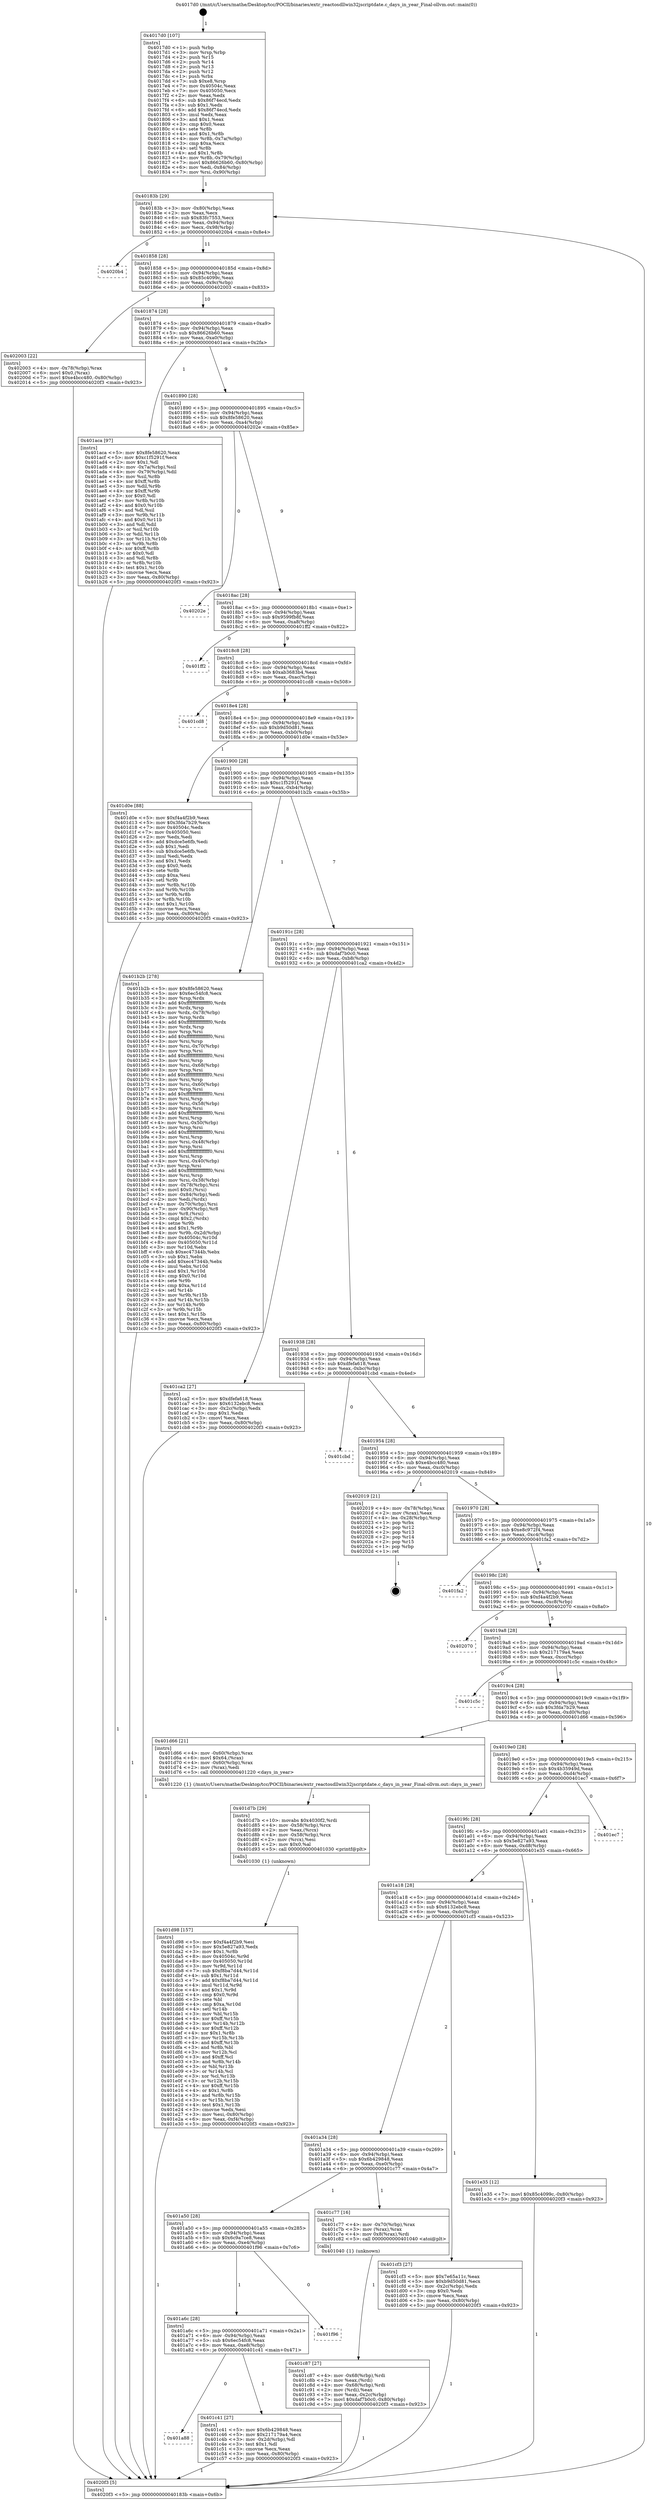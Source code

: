 digraph "0x4017d0" {
  label = "0x4017d0 (/mnt/c/Users/mathe/Desktop/tcc/POCII/binaries/extr_reactosdllwin32jscriptdate.c_days_in_year_Final-ollvm.out::main(0))"
  labelloc = "t"
  node[shape=record]

  Entry [label="",width=0.3,height=0.3,shape=circle,fillcolor=black,style=filled]
  "0x40183b" [label="{
     0x40183b [29]\l
     | [instrs]\l
     &nbsp;&nbsp;0x40183b \<+3\>: mov -0x80(%rbp),%eax\l
     &nbsp;&nbsp;0x40183e \<+2\>: mov %eax,%ecx\l
     &nbsp;&nbsp;0x401840 \<+6\>: sub $0x83fc7553,%ecx\l
     &nbsp;&nbsp;0x401846 \<+6\>: mov %eax,-0x94(%rbp)\l
     &nbsp;&nbsp;0x40184c \<+6\>: mov %ecx,-0x98(%rbp)\l
     &nbsp;&nbsp;0x401852 \<+6\>: je 00000000004020b4 \<main+0x8e4\>\l
  }"]
  "0x4020b4" [label="{
     0x4020b4\l
  }", style=dashed]
  "0x401858" [label="{
     0x401858 [28]\l
     | [instrs]\l
     &nbsp;&nbsp;0x401858 \<+5\>: jmp 000000000040185d \<main+0x8d\>\l
     &nbsp;&nbsp;0x40185d \<+6\>: mov -0x94(%rbp),%eax\l
     &nbsp;&nbsp;0x401863 \<+5\>: sub $0x85c4099c,%eax\l
     &nbsp;&nbsp;0x401868 \<+6\>: mov %eax,-0x9c(%rbp)\l
     &nbsp;&nbsp;0x40186e \<+6\>: je 0000000000402003 \<main+0x833\>\l
  }"]
  Exit [label="",width=0.3,height=0.3,shape=circle,fillcolor=black,style=filled,peripheries=2]
  "0x402003" [label="{
     0x402003 [22]\l
     | [instrs]\l
     &nbsp;&nbsp;0x402003 \<+4\>: mov -0x78(%rbp),%rax\l
     &nbsp;&nbsp;0x402007 \<+6\>: movl $0x0,(%rax)\l
     &nbsp;&nbsp;0x40200d \<+7\>: movl $0xe4bcc480,-0x80(%rbp)\l
     &nbsp;&nbsp;0x402014 \<+5\>: jmp 00000000004020f3 \<main+0x923\>\l
  }"]
  "0x401874" [label="{
     0x401874 [28]\l
     | [instrs]\l
     &nbsp;&nbsp;0x401874 \<+5\>: jmp 0000000000401879 \<main+0xa9\>\l
     &nbsp;&nbsp;0x401879 \<+6\>: mov -0x94(%rbp),%eax\l
     &nbsp;&nbsp;0x40187f \<+5\>: sub $0x86626b60,%eax\l
     &nbsp;&nbsp;0x401884 \<+6\>: mov %eax,-0xa0(%rbp)\l
     &nbsp;&nbsp;0x40188a \<+6\>: je 0000000000401aca \<main+0x2fa\>\l
  }"]
  "0x401d98" [label="{
     0x401d98 [157]\l
     | [instrs]\l
     &nbsp;&nbsp;0x401d98 \<+5\>: mov $0xf4a4f2b9,%esi\l
     &nbsp;&nbsp;0x401d9d \<+5\>: mov $0x5e827a93,%edx\l
     &nbsp;&nbsp;0x401da2 \<+3\>: mov $0x1,%r8b\l
     &nbsp;&nbsp;0x401da5 \<+8\>: mov 0x40504c,%r9d\l
     &nbsp;&nbsp;0x401dad \<+8\>: mov 0x405050,%r10d\l
     &nbsp;&nbsp;0x401db5 \<+3\>: mov %r9d,%r11d\l
     &nbsp;&nbsp;0x401db8 \<+7\>: sub $0xf8ba7d44,%r11d\l
     &nbsp;&nbsp;0x401dbf \<+4\>: sub $0x1,%r11d\l
     &nbsp;&nbsp;0x401dc3 \<+7\>: add $0xf8ba7d44,%r11d\l
     &nbsp;&nbsp;0x401dca \<+4\>: imul %r11d,%r9d\l
     &nbsp;&nbsp;0x401dce \<+4\>: and $0x1,%r9d\l
     &nbsp;&nbsp;0x401dd2 \<+4\>: cmp $0x0,%r9d\l
     &nbsp;&nbsp;0x401dd6 \<+3\>: sete %bl\l
     &nbsp;&nbsp;0x401dd9 \<+4\>: cmp $0xa,%r10d\l
     &nbsp;&nbsp;0x401ddd \<+4\>: setl %r14b\l
     &nbsp;&nbsp;0x401de1 \<+3\>: mov %bl,%r15b\l
     &nbsp;&nbsp;0x401de4 \<+4\>: xor $0xff,%r15b\l
     &nbsp;&nbsp;0x401de8 \<+3\>: mov %r14b,%r12b\l
     &nbsp;&nbsp;0x401deb \<+4\>: xor $0xff,%r12b\l
     &nbsp;&nbsp;0x401def \<+4\>: xor $0x1,%r8b\l
     &nbsp;&nbsp;0x401df3 \<+3\>: mov %r15b,%r13b\l
     &nbsp;&nbsp;0x401df6 \<+4\>: and $0xff,%r13b\l
     &nbsp;&nbsp;0x401dfa \<+3\>: and %r8b,%bl\l
     &nbsp;&nbsp;0x401dfd \<+3\>: mov %r12b,%cl\l
     &nbsp;&nbsp;0x401e00 \<+3\>: and $0xff,%cl\l
     &nbsp;&nbsp;0x401e03 \<+3\>: and %r8b,%r14b\l
     &nbsp;&nbsp;0x401e06 \<+3\>: or %bl,%r13b\l
     &nbsp;&nbsp;0x401e09 \<+3\>: or %r14b,%cl\l
     &nbsp;&nbsp;0x401e0c \<+3\>: xor %cl,%r13b\l
     &nbsp;&nbsp;0x401e0f \<+3\>: or %r12b,%r15b\l
     &nbsp;&nbsp;0x401e12 \<+4\>: xor $0xff,%r15b\l
     &nbsp;&nbsp;0x401e16 \<+4\>: or $0x1,%r8b\l
     &nbsp;&nbsp;0x401e1a \<+3\>: and %r8b,%r15b\l
     &nbsp;&nbsp;0x401e1d \<+3\>: or %r15b,%r13b\l
     &nbsp;&nbsp;0x401e20 \<+4\>: test $0x1,%r13b\l
     &nbsp;&nbsp;0x401e24 \<+3\>: cmovne %edx,%esi\l
     &nbsp;&nbsp;0x401e27 \<+3\>: mov %esi,-0x80(%rbp)\l
     &nbsp;&nbsp;0x401e2a \<+6\>: mov %eax,-0xf4(%rbp)\l
     &nbsp;&nbsp;0x401e30 \<+5\>: jmp 00000000004020f3 \<main+0x923\>\l
  }"]
  "0x401aca" [label="{
     0x401aca [97]\l
     | [instrs]\l
     &nbsp;&nbsp;0x401aca \<+5\>: mov $0x8fe58620,%eax\l
     &nbsp;&nbsp;0x401acf \<+5\>: mov $0xc1f5291f,%ecx\l
     &nbsp;&nbsp;0x401ad4 \<+2\>: mov $0x1,%dl\l
     &nbsp;&nbsp;0x401ad6 \<+4\>: mov -0x7a(%rbp),%sil\l
     &nbsp;&nbsp;0x401ada \<+4\>: mov -0x79(%rbp),%dil\l
     &nbsp;&nbsp;0x401ade \<+3\>: mov %sil,%r8b\l
     &nbsp;&nbsp;0x401ae1 \<+4\>: xor $0xff,%r8b\l
     &nbsp;&nbsp;0x401ae5 \<+3\>: mov %dil,%r9b\l
     &nbsp;&nbsp;0x401ae8 \<+4\>: xor $0xff,%r9b\l
     &nbsp;&nbsp;0x401aec \<+3\>: xor $0x0,%dl\l
     &nbsp;&nbsp;0x401aef \<+3\>: mov %r8b,%r10b\l
     &nbsp;&nbsp;0x401af2 \<+4\>: and $0x0,%r10b\l
     &nbsp;&nbsp;0x401af6 \<+3\>: and %dl,%sil\l
     &nbsp;&nbsp;0x401af9 \<+3\>: mov %r9b,%r11b\l
     &nbsp;&nbsp;0x401afc \<+4\>: and $0x0,%r11b\l
     &nbsp;&nbsp;0x401b00 \<+3\>: and %dl,%dil\l
     &nbsp;&nbsp;0x401b03 \<+3\>: or %sil,%r10b\l
     &nbsp;&nbsp;0x401b06 \<+3\>: or %dil,%r11b\l
     &nbsp;&nbsp;0x401b09 \<+3\>: xor %r11b,%r10b\l
     &nbsp;&nbsp;0x401b0c \<+3\>: or %r9b,%r8b\l
     &nbsp;&nbsp;0x401b0f \<+4\>: xor $0xff,%r8b\l
     &nbsp;&nbsp;0x401b13 \<+3\>: or $0x0,%dl\l
     &nbsp;&nbsp;0x401b16 \<+3\>: and %dl,%r8b\l
     &nbsp;&nbsp;0x401b19 \<+3\>: or %r8b,%r10b\l
     &nbsp;&nbsp;0x401b1c \<+4\>: test $0x1,%r10b\l
     &nbsp;&nbsp;0x401b20 \<+3\>: cmovne %ecx,%eax\l
     &nbsp;&nbsp;0x401b23 \<+3\>: mov %eax,-0x80(%rbp)\l
     &nbsp;&nbsp;0x401b26 \<+5\>: jmp 00000000004020f3 \<main+0x923\>\l
  }"]
  "0x401890" [label="{
     0x401890 [28]\l
     | [instrs]\l
     &nbsp;&nbsp;0x401890 \<+5\>: jmp 0000000000401895 \<main+0xc5\>\l
     &nbsp;&nbsp;0x401895 \<+6\>: mov -0x94(%rbp),%eax\l
     &nbsp;&nbsp;0x40189b \<+5\>: sub $0x8fe58620,%eax\l
     &nbsp;&nbsp;0x4018a0 \<+6\>: mov %eax,-0xa4(%rbp)\l
     &nbsp;&nbsp;0x4018a6 \<+6\>: je 000000000040202e \<main+0x85e\>\l
  }"]
  "0x4020f3" [label="{
     0x4020f3 [5]\l
     | [instrs]\l
     &nbsp;&nbsp;0x4020f3 \<+5\>: jmp 000000000040183b \<main+0x6b\>\l
  }"]
  "0x4017d0" [label="{
     0x4017d0 [107]\l
     | [instrs]\l
     &nbsp;&nbsp;0x4017d0 \<+1\>: push %rbp\l
     &nbsp;&nbsp;0x4017d1 \<+3\>: mov %rsp,%rbp\l
     &nbsp;&nbsp;0x4017d4 \<+2\>: push %r15\l
     &nbsp;&nbsp;0x4017d6 \<+2\>: push %r14\l
     &nbsp;&nbsp;0x4017d8 \<+2\>: push %r13\l
     &nbsp;&nbsp;0x4017da \<+2\>: push %r12\l
     &nbsp;&nbsp;0x4017dc \<+1\>: push %rbx\l
     &nbsp;&nbsp;0x4017dd \<+7\>: sub $0xe8,%rsp\l
     &nbsp;&nbsp;0x4017e4 \<+7\>: mov 0x40504c,%eax\l
     &nbsp;&nbsp;0x4017eb \<+7\>: mov 0x405050,%ecx\l
     &nbsp;&nbsp;0x4017f2 \<+2\>: mov %eax,%edx\l
     &nbsp;&nbsp;0x4017f4 \<+6\>: sub $0x86f74ecd,%edx\l
     &nbsp;&nbsp;0x4017fa \<+3\>: sub $0x1,%edx\l
     &nbsp;&nbsp;0x4017fd \<+6\>: add $0x86f74ecd,%edx\l
     &nbsp;&nbsp;0x401803 \<+3\>: imul %edx,%eax\l
     &nbsp;&nbsp;0x401806 \<+3\>: and $0x1,%eax\l
     &nbsp;&nbsp;0x401809 \<+3\>: cmp $0x0,%eax\l
     &nbsp;&nbsp;0x40180c \<+4\>: sete %r8b\l
     &nbsp;&nbsp;0x401810 \<+4\>: and $0x1,%r8b\l
     &nbsp;&nbsp;0x401814 \<+4\>: mov %r8b,-0x7a(%rbp)\l
     &nbsp;&nbsp;0x401818 \<+3\>: cmp $0xa,%ecx\l
     &nbsp;&nbsp;0x40181b \<+4\>: setl %r8b\l
     &nbsp;&nbsp;0x40181f \<+4\>: and $0x1,%r8b\l
     &nbsp;&nbsp;0x401823 \<+4\>: mov %r8b,-0x79(%rbp)\l
     &nbsp;&nbsp;0x401827 \<+7\>: movl $0x86626b60,-0x80(%rbp)\l
     &nbsp;&nbsp;0x40182e \<+6\>: mov %edi,-0x84(%rbp)\l
     &nbsp;&nbsp;0x401834 \<+7\>: mov %rsi,-0x90(%rbp)\l
  }"]
  "0x401d7b" [label="{
     0x401d7b [29]\l
     | [instrs]\l
     &nbsp;&nbsp;0x401d7b \<+10\>: movabs $0x4030f2,%rdi\l
     &nbsp;&nbsp;0x401d85 \<+4\>: mov -0x58(%rbp),%rcx\l
     &nbsp;&nbsp;0x401d89 \<+2\>: mov %eax,(%rcx)\l
     &nbsp;&nbsp;0x401d8b \<+4\>: mov -0x58(%rbp),%rcx\l
     &nbsp;&nbsp;0x401d8f \<+2\>: mov (%rcx),%esi\l
     &nbsp;&nbsp;0x401d91 \<+2\>: mov $0x0,%al\l
     &nbsp;&nbsp;0x401d93 \<+5\>: call 0000000000401030 \<printf@plt\>\l
     | [calls]\l
     &nbsp;&nbsp;0x401030 \{1\} (unknown)\l
  }"]
  "0x40202e" [label="{
     0x40202e\l
  }", style=dashed]
  "0x4018ac" [label="{
     0x4018ac [28]\l
     | [instrs]\l
     &nbsp;&nbsp;0x4018ac \<+5\>: jmp 00000000004018b1 \<main+0xe1\>\l
     &nbsp;&nbsp;0x4018b1 \<+6\>: mov -0x94(%rbp),%eax\l
     &nbsp;&nbsp;0x4018b7 \<+5\>: sub $0x9599fb8f,%eax\l
     &nbsp;&nbsp;0x4018bc \<+6\>: mov %eax,-0xa8(%rbp)\l
     &nbsp;&nbsp;0x4018c2 \<+6\>: je 0000000000401ff2 \<main+0x822\>\l
  }"]
  "0x401c87" [label="{
     0x401c87 [27]\l
     | [instrs]\l
     &nbsp;&nbsp;0x401c87 \<+4\>: mov -0x68(%rbp),%rdi\l
     &nbsp;&nbsp;0x401c8b \<+2\>: mov %eax,(%rdi)\l
     &nbsp;&nbsp;0x401c8d \<+4\>: mov -0x68(%rbp),%rdi\l
     &nbsp;&nbsp;0x401c91 \<+2\>: mov (%rdi),%eax\l
     &nbsp;&nbsp;0x401c93 \<+3\>: mov %eax,-0x2c(%rbp)\l
     &nbsp;&nbsp;0x401c96 \<+7\>: movl $0xdaf7b0c0,-0x80(%rbp)\l
     &nbsp;&nbsp;0x401c9d \<+5\>: jmp 00000000004020f3 \<main+0x923\>\l
  }"]
  "0x401ff2" [label="{
     0x401ff2\l
  }", style=dashed]
  "0x4018c8" [label="{
     0x4018c8 [28]\l
     | [instrs]\l
     &nbsp;&nbsp;0x4018c8 \<+5\>: jmp 00000000004018cd \<main+0xfd\>\l
     &nbsp;&nbsp;0x4018cd \<+6\>: mov -0x94(%rbp),%eax\l
     &nbsp;&nbsp;0x4018d3 \<+5\>: sub $0xab3683b4,%eax\l
     &nbsp;&nbsp;0x4018d8 \<+6\>: mov %eax,-0xac(%rbp)\l
     &nbsp;&nbsp;0x4018de \<+6\>: je 0000000000401cd8 \<main+0x508\>\l
  }"]
  "0x401a88" [label="{
     0x401a88\l
  }", style=dashed]
  "0x401cd8" [label="{
     0x401cd8\l
  }", style=dashed]
  "0x4018e4" [label="{
     0x4018e4 [28]\l
     | [instrs]\l
     &nbsp;&nbsp;0x4018e4 \<+5\>: jmp 00000000004018e9 \<main+0x119\>\l
     &nbsp;&nbsp;0x4018e9 \<+6\>: mov -0x94(%rbp),%eax\l
     &nbsp;&nbsp;0x4018ef \<+5\>: sub $0xb9d50d81,%eax\l
     &nbsp;&nbsp;0x4018f4 \<+6\>: mov %eax,-0xb0(%rbp)\l
     &nbsp;&nbsp;0x4018fa \<+6\>: je 0000000000401d0e \<main+0x53e\>\l
  }"]
  "0x401c41" [label="{
     0x401c41 [27]\l
     | [instrs]\l
     &nbsp;&nbsp;0x401c41 \<+5\>: mov $0x6b429848,%eax\l
     &nbsp;&nbsp;0x401c46 \<+5\>: mov $0x217179a4,%ecx\l
     &nbsp;&nbsp;0x401c4b \<+3\>: mov -0x2d(%rbp),%dl\l
     &nbsp;&nbsp;0x401c4e \<+3\>: test $0x1,%dl\l
     &nbsp;&nbsp;0x401c51 \<+3\>: cmovne %ecx,%eax\l
     &nbsp;&nbsp;0x401c54 \<+3\>: mov %eax,-0x80(%rbp)\l
     &nbsp;&nbsp;0x401c57 \<+5\>: jmp 00000000004020f3 \<main+0x923\>\l
  }"]
  "0x401d0e" [label="{
     0x401d0e [88]\l
     | [instrs]\l
     &nbsp;&nbsp;0x401d0e \<+5\>: mov $0xf4a4f2b9,%eax\l
     &nbsp;&nbsp;0x401d13 \<+5\>: mov $0x3fda7b29,%ecx\l
     &nbsp;&nbsp;0x401d18 \<+7\>: mov 0x40504c,%edx\l
     &nbsp;&nbsp;0x401d1f \<+7\>: mov 0x405050,%esi\l
     &nbsp;&nbsp;0x401d26 \<+2\>: mov %edx,%edi\l
     &nbsp;&nbsp;0x401d28 \<+6\>: add $0xdce5e6fb,%edi\l
     &nbsp;&nbsp;0x401d2e \<+3\>: sub $0x1,%edi\l
     &nbsp;&nbsp;0x401d31 \<+6\>: sub $0xdce5e6fb,%edi\l
     &nbsp;&nbsp;0x401d37 \<+3\>: imul %edi,%edx\l
     &nbsp;&nbsp;0x401d3a \<+3\>: and $0x1,%edx\l
     &nbsp;&nbsp;0x401d3d \<+3\>: cmp $0x0,%edx\l
     &nbsp;&nbsp;0x401d40 \<+4\>: sete %r8b\l
     &nbsp;&nbsp;0x401d44 \<+3\>: cmp $0xa,%esi\l
     &nbsp;&nbsp;0x401d47 \<+4\>: setl %r9b\l
     &nbsp;&nbsp;0x401d4b \<+3\>: mov %r8b,%r10b\l
     &nbsp;&nbsp;0x401d4e \<+3\>: and %r9b,%r10b\l
     &nbsp;&nbsp;0x401d51 \<+3\>: xor %r9b,%r8b\l
     &nbsp;&nbsp;0x401d54 \<+3\>: or %r8b,%r10b\l
     &nbsp;&nbsp;0x401d57 \<+4\>: test $0x1,%r10b\l
     &nbsp;&nbsp;0x401d5b \<+3\>: cmovne %ecx,%eax\l
     &nbsp;&nbsp;0x401d5e \<+3\>: mov %eax,-0x80(%rbp)\l
     &nbsp;&nbsp;0x401d61 \<+5\>: jmp 00000000004020f3 \<main+0x923\>\l
  }"]
  "0x401900" [label="{
     0x401900 [28]\l
     | [instrs]\l
     &nbsp;&nbsp;0x401900 \<+5\>: jmp 0000000000401905 \<main+0x135\>\l
     &nbsp;&nbsp;0x401905 \<+6\>: mov -0x94(%rbp),%eax\l
     &nbsp;&nbsp;0x40190b \<+5\>: sub $0xc1f5291f,%eax\l
     &nbsp;&nbsp;0x401910 \<+6\>: mov %eax,-0xb4(%rbp)\l
     &nbsp;&nbsp;0x401916 \<+6\>: je 0000000000401b2b \<main+0x35b\>\l
  }"]
  "0x401a6c" [label="{
     0x401a6c [28]\l
     | [instrs]\l
     &nbsp;&nbsp;0x401a6c \<+5\>: jmp 0000000000401a71 \<main+0x2a1\>\l
     &nbsp;&nbsp;0x401a71 \<+6\>: mov -0x94(%rbp),%eax\l
     &nbsp;&nbsp;0x401a77 \<+5\>: sub $0x6ec54fc8,%eax\l
     &nbsp;&nbsp;0x401a7c \<+6\>: mov %eax,-0xe8(%rbp)\l
     &nbsp;&nbsp;0x401a82 \<+6\>: je 0000000000401c41 \<main+0x471\>\l
  }"]
  "0x401b2b" [label="{
     0x401b2b [278]\l
     | [instrs]\l
     &nbsp;&nbsp;0x401b2b \<+5\>: mov $0x8fe58620,%eax\l
     &nbsp;&nbsp;0x401b30 \<+5\>: mov $0x6ec54fc8,%ecx\l
     &nbsp;&nbsp;0x401b35 \<+3\>: mov %rsp,%rdx\l
     &nbsp;&nbsp;0x401b38 \<+4\>: add $0xfffffffffffffff0,%rdx\l
     &nbsp;&nbsp;0x401b3c \<+3\>: mov %rdx,%rsp\l
     &nbsp;&nbsp;0x401b3f \<+4\>: mov %rdx,-0x78(%rbp)\l
     &nbsp;&nbsp;0x401b43 \<+3\>: mov %rsp,%rdx\l
     &nbsp;&nbsp;0x401b46 \<+4\>: add $0xfffffffffffffff0,%rdx\l
     &nbsp;&nbsp;0x401b4a \<+3\>: mov %rdx,%rsp\l
     &nbsp;&nbsp;0x401b4d \<+3\>: mov %rsp,%rsi\l
     &nbsp;&nbsp;0x401b50 \<+4\>: add $0xfffffffffffffff0,%rsi\l
     &nbsp;&nbsp;0x401b54 \<+3\>: mov %rsi,%rsp\l
     &nbsp;&nbsp;0x401b57 \<+4\>: mov %rsi,-0x70(%rbp)\l
     &nbsp;&nbsp;0x401b5b \<+3\>: mov %rsp,%rsi\l
     &nbsp;&nbsp;0x401b5e \<+4\>: add $0xfffffffffffffff0,%rsi\l
     &nbsp;&nbsp;0x401b62 \<+3\>: mov %rsi,%rsp\l
     &nbsp;&nbsp;0x401b65 \<+4\>: mov %rsi,-0x68(%rbp)\l
     &nbsp;&nbsp;0x401b69 \<+3\>: mov %rsp,%rsi\l
     &nbsp;&nbsp;0x401b6c \<+4\>: add $0xfffffffffffffff0,%rsi\l
     &nbsp;&nbsp;0x401b70 \<+3\>: mov %rsi,%rsp\l
     &nbsp;&nbsp;0x401b73 \<+4\>: mov %rsi,-0x60(%rbp)\l
     &nbsp;&nbsp;0x401b77 \<+3\>: mov %rsp,%rsi\l
     &nbsp;&nbsp;0x401b7a \<+4\>: add $0xfffffffffffffff0,%rsi\l
     &nbsp;&nbsp;0x401b7e \<+3\>: mov %rsi,%rsp\l
     &nbsp;&nbsp;0x401b81 \<+4\>: mov %rsi,-0x58(%rbp)\l
     &nbsp;&nbsp;0x401b85 \<+3\>: mov %rsp,%rsi\l
     &nbsp;&nbsp;0x401b88 \<+4\>: add $0xfffffffffffffff0,%rsi\l
     &nbsp;&nbsp;0x401b8c \<+3\>: mov %rsi,%rsp\l
     &nbsp;&nbsp;0x401b8f \<+4\>: mov %rsi,-0x50(%rbp)\l
     &nbsp;&nbsp;0x401b93 \<+3\>: mov %rsp,%rsi\l
     &nbsp;&nbsp;0x401b96 \<+4\>: add $0xfffffffffffffff0,%rsi\l
     &nbsp;&nbsp;0x401b9a \<+3\>: mov %rsi,%rsp\l
     &nbsp;&nbsp;0x401b9d \<+4\>: mov %rsi,-0x48(%rbp)\l
     &nbsp;&nbsp;0x401ba1 \<+3\>: mov %rsp,%rsi\l
     &nbsp;&nbsp;0x401ba4 \<+4\>: add $0xfffffffffffffff0,%rsi\l
     &nbsp;&nbsp;0x401ba8 \<+3\>: mov %rsi,%rsp\l
     &nbsp;&nbsp;0x401bab \<+4\>: mov %rsi,-0x40(%rbp)\l
     &nbsp;&nbsp;0x401baf \<+3\>: mov %rsp,%rsi\l
     &nbsp;&nbsp;0x401bb2 \<+4\>: add $0xfffffffffffffff0,%rsi\l
     &nbsp;&nbsp;0x401bb6 \<+3\>: mov %rsi,%rsp\l
     &nbsp;&nbsp;0x401bb9 \<+4\>: mov %rsi,-0x38(%rbp)\l
     &nbsp;&nbsp;0x401bbd \<+4\>: mov -0x78(%rbp),%rsi\l
     &nbsp;&nbsp;0x401bc1 \<+6\>: movl $0x0,(%rsi)\l
     &nbsp;&nbsp;0x401bc7 \<+6\>: mov -0x84(%rbp),%edi\l
     &nbsp;&nbsp;0x401bcd \<+2\>: mov %edi,(%rdx)\l
     &nbsp;&nbsp;0x401bcf \<+4\>: mov -0x70(%rbp),%rsi\l
     &nbsp;&nbsp;0x401bd3 \<+7\>: mov -0x90(%rbp),%r8\l
     &nbsp;&nbsp;0x401bda \<+3\>: mov %r8,(%rsi)\l
     &nbsp;&nbsp;0x401bdd \<+3\>: cmpl $0x2,(%rdx)\l
     &nbsp;&nbsp;0x401be0 \<+4\>: setne %r9b\l
     &nbsp;&nbsp;0x401be4 \<+4\>: and $0x1,%r9b\l
     &nbsp;&nbsp;0x401be8 \<+4\>: mov %r9b,-0x2d(%rbp)\l
     &nbsp;&nbsp;0x401bec \<+8\>: mov 0x40504c,%r10d\l
     &nbsp;&nbsp;0x401bf4 \<+8\>: mov 0x405050,%r11d\l
     &nbsp;&nbsp;0x401bfc \<+3\>: mov %r10d,%ebx\l
     &nbsp;&nbsp;0x401bff \<+6\>: sub $0xec47344b,%ebx\l
     &nbsp;&nbsp;0x401c05 \<+3\>: sub $0x1,%ebx\l
     &nbsp;&nbsp;0x401c08 \<+6\>: add $0xec47344b,%ebx\l
     &nbsp;&nbsp;0x401c0e \<+4\>: imul %ebx,%r10d\l
     &nbsp;&nbsp;0x401c12 \<+4\>: and $0x1,%r10d\l
     &nbsp;&nbsp;0x401c16 \<+4\>: cmp $0x0,%r10d\l
     &nbsp;&nbsp;0x401c1a \<+4\>: sete %r9b\l
     &nbsp;&nbsp;0x401c1e \<+4\>: cmp $0xa,%r11d\l
     &nbsp;&nbsp;0x401c22 \<+4\>: setl %r14b\l
     &nbsp;&nbsp;0x401c26 \<+3\>: mov %r9b,%r15b\l
     &nbsp;&nbsp;0x401c29 \<+3\>: and %r14b,%r15b\l
     &nbsp;&nbsp;0x401c2c \<+3\>: xor %r14b,%r9b\l
     &nbsp;&nbsp;0x401c2f \<+3\>: or %r9b,%r15b\l
     &nbsp;&nbsp;0x401c32 \<+4\>: test $0x1,%r15b\l
     &nbsp;&nbsp;0x401c36 \<+3\>: cmovne %ecx,%eax\l
     &nbsp;&nbsp;0x401c39 \<+3\>: mov %eax,-0x80(%rbp)\l
     &nbsp;&nbsp;0x401c3c \<+5\>: jmp 00000000004020f3 \<main+0x923\>\l
  }"]
  "0x40191c" [label="{
     0x40191c [28]\l
     | [instrs]\l
     &nbsp;&nbsp;0x40191c \<+5\>: jmp 0000000000401921 \<main+0x151\>\l
     &nbsp;&nbsp;0x401921 \<+6\>: mov -0x94(%rbp),%eax\l
     &nbsp;&nbsp;0x401927 \<+5\>: sub $0xdaf7b0c0,%eax\l
     &nbsp;&nbsp;0x40192c \<+6\>: mov %eax,-0xb8(%rbp)\l
     &nbsp;&nbsp;0x401932 \<+6\>: je 0000000000401ca2 \<main+0x4d2\>\l
  }"]
  "0x401f96" [label="{
     0x401f96\l
  }", style=dashed]
  "0x401a50" [label="{
     0x401a50 [28]\l
     | [instrs]\l
     &nbsp;&nbsp;0x401a50 \<+5\>: jmp 0000000000401a55 \<main+0x285\>\l
     &nbsp;&nbsp;0x401a55 \<+6\>: mov -0x94(%rbp),%eax\l
     &nbsp;&nbsp;0x401a5b \<+5\>: sub $0x6c9a7ce8,%eax\l
     &nbsp;&nbsp;0x401a60 \<+6\>: mov %eax,-0xe4(%rbp)\l
     &nbsp;&nbsp;0x401a66 \<+6\>: je 0000000000401f96 \<main+0x7c6\>\l
  }"]
  "0x401ca2" [label="{
     0x401ca2 [27]\l
     | [instrs]\l
     &nbsp;&nbsp;0x401ca2 \<+5\>: mov $0xdfefa618,%eax\l
     &nbsp;&nbsp;0x401ca7 \<+5\>: mov $0x6132ebc8,%ecx\l
     &nbsp;&nbsp;0x401cac \<+3\>: mov -0x2c(%rbp),%edx\l
     &nbsp;&nbsp;0x401caf \<+3\>: cmp $0x1,%edx\l
     &nbsp;&nbsp;0x401cb2 \<+3\>: cmovl %ecx,%eax\l
     &nbsp;&nbsp;0x401cb5 \<+3\>: mov %eax,-0x80(%rbp)\l
     &nbsp;&nbsp;0x401cb8 \<+5\>: jmp 00000000004020f3 \<main+0x923\>\l
  }"]
  "0x401938" [label="{
     0x401938 [28]\l
     | [instrs]\l
     &nbsp;&nbsp;0x401938 \<+5\>: jmp 000000000040193d \<main+0x16d\>\l
     &nbsp;&nbsp;0x40193d \<+6\>: mov -0x94(%rbp),%eax\l
     &nbsp;&nbsp;0x401943 \<+5\>: sub $0xdfefa618,%eax\l
     &nbsp;&nbsp;0x401948 \<+6\>: mov %eax,-0xbc(%rbp)\l
     &nbsp;&nbsp;0x40194e \<+6\>: je 0000000000401cbd \<main+0x4ed\>\l
  }"]
  "0x401c77" [label="{
     0x401c77 [16]\l
     | [instrs]\l
     &nbsp;&nbsp;0x401c77 \<+4\>: mov -0x70(%rbp),%rax\l
     &nbsp;&nbsp;0x401c7b \<+3\>: mov (%rax),%rax\l
     &nbsp;&nbsp;0x401c7e \<+4\>: mov 0x8(%rax),%rdi\l
     &nbsp;&nbsp;0x401c82 \<+5\>: call 0000000000401040 \<atoi@plt\>\l
     | [calls]\l
     &nbsp;&nbsp;0x401040 \{1\} (unknown)\l
  }"]
  "0x401cbd" [label="{
     0x401cbd\l
  }", style=dashed]
  "0x401954" [label="{
     0x401954 [28]\l
     | [instrs]\l
     &nbsp;&nbsp;0x401954 \<+5\>: jmp 0000000000401959 \<main+0x189\>\l
     &nbsp;&nbsp;0x401959 \<+6\>: mov -0x94(%rbp),%eax\l
     &nbsp;&nbsp;0x40195f \<+5\>: sub $0xe4bcc480,%eax\l
     &nbsp;&nbsp;0x401964 \<+6\>: mov %eax,-0xc0(%rbp)\l
     &nbsp;&nbsp;0x40196a \<+6\>: je 0000000000402019 \<main+0x849\>\l
  }"]
  "0x401a34" [label="{
     0x401a34 [28]\l
     | [instrs]\l
     &nbsp;&nbsp;0x401a34 \<+5\>: jmp 0000000000401a39 \<main+0x269\>\l
     &nbsp;&nbsp;0x401a39 \<+6\>: mov -0x94(%rbp),%eax\l
     &nbsp;&nbsp;0x401a3f \<+5\>: sub $0x6b429848,%eax\l
     &nbsp;&nbsp;0x401a44 \<+6\>: mov %eax,-0xe0(%rbp)\l
     &nbsp;&nbsp;0x401a4a \<+6\>: je 0000000000401c77 \<main+0x4a7\>\l
  }"]
  "0x402019" [label="{
     0x402019 [21]\l
     | [instrs]\l
     &nbsp;&nbsp;0x402019 \<+4\>: mov -0x78(%rbp),%rax\l
     &nbsp;&nbsp;0x40201d \<+2\>: mov (%rax),%eax\l
     &nbsp;&nbsp;0x40201f \<+4\>: lea -0x28(%rbp),%rsp\l
     &nbsp;&nbsp;0x402023 \<+1\>: pop %rbx\l
     &nbsp;&nbsp;0x402024 \<+2\>: pop %r12\l
     &nbsp;&nbsp;0x402026 \<+2\>: pop %r13\l
     &nbsp;&nbsp;0x402028 \<+2\>: pop %r14\l
     &nbsp;&nbsp;0x40202a \<+2\>: pop %r15\l
     &nbsp;&nbsp;0x40202c \<+1\>: pop %rbp\l
     &nbsp;&nbsp;0x40202d \<+1\>: ret\l
  }"]
  "0x401970" [label="{
     0x401970 [28]\l
     | [instrs]\l
     &nbsp;&nbsp;0x401970 \<+5\>: jmp 0000000000401975 \<main+0x1a5\>\l
     &nbsp;&nbsp;0x401975 \<+6\>: mov -0x94(%rbp),%eax\l
     &nbsp;&nbsp;0x40197b \<+5\>: sub $0xe8c972f4,%eax\l
     &nbsp;&nbsp;0x401980 \<+6\>: mov %eax,-0xc4(%rbp)\l
     &nbsp;&nbsp;0x401986 \<+6\>: je 0000000000401fa2 \<main+0x7d2\>\l
  }"]
  "0x401cf3" [label="{
     0x401cf3 [27]\l
     | [instrs]\l
     &nbsp;&nbsp;0x401cf3 \<+5\>: mov $0x7e65a11c,%eax\l
     &nbsp;&nbsp;0x401cf8 \<+5\>: mov $0xb9d50d81,%ecx\l
     &nbsp;&nbsp;0x401cfd \<+3\>: mov -0x2c(%rbp),%edx\l
     &nbsp;&nbsp;0x401d00 \<+3\>: cmp $0x0,%edx\l
     &nbsp;&nbsp;0x401d03 \<+3\>: cmove %ecx,%eax\l
     &nbsp;&nbsp;0x401d06 \<+3\>: mov %eax,-0x80(%rbp)\l
     &nbsp;&nbsp;0x401d09 \<+5\>: jmp 00000000004020f3 \<main+0x923\>\l
  }"]
  "0x401fa2" [label="{
     0x401fa2\l
  }", style=dashed]
  "0x40198c" [label="{
     0x40198c [28]\l
     | [instrs]\l
     &nbsp;&nbsp;0x40198c \<+5\>: jmp 0000000000401991 \<main+0x1c1\>\l
     &nbsp;&nbsp;0x401991 \<+6\>: mov -0x94(%rbp),%eax\l
     &nbsp;&nbsp;0x401997 \<+5\>: sub $0xf4a4f2b9,%eax\l
     &nbsp;&nbsp;0x40199c \<+6\>: mov %eax,-0xc8(%rbp)\l
     &nbsp;&nbsp;0x4019a2 \<+6\>: je 0000000000402070 \<main+0x8a0\>\l
  }"]
  "0x401a18" [label="{
     0x401a18 [28]\l
     | [instrs]\l
     &nbsp;&nbsp;0x401a18 \<+5\>: jmp 0000000000401a1d \<main+0x24d\>\l
     &nbsp;&nbsp;0x401a1d \<+6\>: mov -0x94(%rbp),%eax\l
     &nbsp;&nbsp;0x401a23 \<+5\>: sub $0x6132ebc8,%eax\l
     &nbsp;&nbsp;0x401a28 \<+6\>: mov %eax,-0xdc(%rbp)\l
     &nbsp;&nbsp;0x401a2e \<+6\>: je 0000000000401cf3 \<main+0x523\>\l
  }"]
  "0x402070" [label="{
     0x402070\l
  }", style=dashed]
  "0x4019a8" [label="{
     0x4019a8 [28]\l
     | [instrs]\l
     &nbsp;&nbsp;0x4019a8 \<+5\>: jmp 00000000004019ad \<main+0x1dd\>\l
     &nbsp;&nbsp;0x4019ad \<+6\>: mov -0x94(%rbp),%eax\l
     &nbsp;&nbsp;0x4019b3 \<+5\>: sub $0x217179a4,%eax\l
     &nbsp;&nbsp;0x4019b8 \<+6\>: mov %eax,-0xcc(%rbp)\l
     &nbsp;&nbsp;0x4019be \<+6\>: je 0000000000401c5c \<main+0x48c\>\l
  }"]
  "0x401e35" [label="{
     0x401e35 [12]\l
     | [instrs]\l
     &nbsp;&nbsp;0x401e35 \<+7\>: movl $0x85c4099c,-0x80(%rbp)\l
     &nbsp;&nbsp;0x401e3c \<+5\>: jmp 00000000004020f3 \<main+0x923\>\l
  }"]
  "0x401c5c" [label="{
     0x401c5c\l
  }", style=dashed]
  "0x4019c4" [label="{
     0x4019c4 [28]\l
     | [instrs]\l
     &nbsp;&nbsp;0x4019c4 \<+5\>: jmp 00000000004019c9 \<main+0x1f9\>\l
     &nbsp;&nbsp;0x4019c9 \<+6\>: mov -0x94(%rbp),%eax\l
     &nbsp;&nbsp;0x4019cf \<+5\>: sub $0x3fda7b29,%eax\l
     &nbsp;&nbsp;0x4019d4 \<+6\>: mov %eax,-0xd0(%rbp)\l
     &nbsp;&nbsp;0x4019da \<+6\>: je 0000000000401d66 \<main+0x596\>\l
  }"]
  "0x4019fc" [label="{
     0x4019fc [28]\l
     | [instrs]\l
     &nbsp;&nbsp;0x4019fc \<+5\>: jmp 0000000000401a01 \<main+0x231\>\l
     &nbsp;&nbsp;0x401a01 \<+6\>: mov -0x94(%rbp),%eax\l
     &nbsp;&nbsp;0x401a07 \<+5\>: sub $0x5e827a93,%eax\l
     &nbsp;&nbsp;0x401a0c \<+6\>: mov %eax,-0xd8(%rbp)\l
     &nbsp;&nbsp;0x401a12 \<+6\>: je 0000000000401e35 \<main+0x665\>\l
  }"]
  "0x401d66" [label="{
     0x401d66 [21]\l
     | [instrs]\l
     &nbsp;&nbsp;0x401d66 \<+4\>: mov -0x60(%rbp),%rax\l
     &nbsp;&nbsp;0x401d6a \<+6\>: movl $0x64,(%rax)\l
     &nbsp;&nbsp;0x401d70 \<+4\>: mov -0x60(%rbp),%rax\l
     &nbsp;&nbsp;0x401d74 \<+2\>: mov (%rax),%edi\l
     &nbsp;&nbsp;0x401d76 \<+5\>: call 0000000000401220 \<days_in_year\>\l
     | [calls]\l
     &nbsp;&nbsp;0x401220 \{1\} (/mnt/c/Users/mathe/Desktop/tcc/POCII/binaries/extr_reactosdllwin32jscriptdate.c_days_in_year_Final-ollvm.out::days_in_year)\l
  }"]
  "0x4019e0" [label="{
     0x4019e0 [28]\l
     | [instrs]\l
     &nbsp;&nbsp;0x4019e0 \<+5\>: jmp 00000000004019e5 \<main+0x215\>\l
     &nbsp;&nbsp;0x4019e5 \<+6\>: mov -0x94(%rbp),%eax\l
     &nbsp;&nbsp;0x4019eb \<+5\>: sub $0x4b35949d,%eax\l
     &nbsp;&nbsp;0x4019f0 \<+6\>: mov %eax,-0xd4(%rbp)\l
     &nbsp;&nbsp;0x4019f6 \<+6\>: je 0000000000401ec7 \<main+0x6f7\>\l
  }"]
  "0x401ec7" [label="{
     0x401ec7\l
  }", style=dashed]
  Entry -> "0x4017d0" [label=" 1"]
  "0x40183b" -> "0x4020b4" [label=" 0"]
  "0x40183b" -> "0x401858" [label=" 11"]
  "0x402019" -> Exit [label=" 1"]
  "0x401858" -> "0x402003" [label=" 1"]
  "0x401858" -> "0x401874" [label=" 10"]
  "0x402003" -> "0x4020f3" [label=" 1"]
  "0x401874" -> "0x401aca" [label=" 1"]
  "0x401874" -> "0x401890" [label=" 9"]
  "0x401aca" -> "0x4020f3" [label=" 1"]
  "0x4017d0" -> "0x40183b" [label=" 1"]
  "0x4020f3" -> "0x40183b" [label=" 10"]
  "0x401e35" -> "0x4020f3" [label=" 1"]
  "0x401890" -> "0x40202e" [label=" 0"]
  "0x401890" -> "0x4018ac" [label=" 9"]
  "0x401d98" -> "0x4020f3" [label=" 1"]
  "0x4018ac" -> "0x401ff2" [label=" 0"]
  "0x4018ac" -> "0x4018c8" [label=" 9"]
  "0x401d7b" -> "0x401d98" [label=" 1"]
  "0x4018c8" -> "0x401cd8" [label=" 0"]
  "0x4018c8" -> "0x4018e4" [label=" 9"]
  "0x401d66" -> "0x401d7b" [label=" 1"]
  "0x4018e4" -> "0x401d0e" [label=" 1"]
  "0x4018e4" -> "0x401900" [label=" 8"]
  "0x401d0e" -> "0x4020f3" [label=" 1"]
  "0x401900" -> "0x401b2b" [label=" 1"]
  "0x401900" -> "0x40191c" [label=" 7"]
  "0x401ca2" -> "0x4020f3" [label=" 1"]
  "0x401b2b" -> "0x4020f3" [label=" 1"]
  "0x401c87" -> "0x4020f3" [label=" 1"]
  "0x40191c" -> "0x401ca2" [label=" 1"]
  "0x40191c" -> "0x401938" [label=" 6"]
  "0x401c41" -> "0x4020f3" [label=" 1"]
  "0x401938" -> "0x401cbd" [label=" 0"]
  "0x401938" -> "0x401954" [label=" 6"]
  "0x401a6c" -> "0x401a88" [label=" 0"]
  "0x401954" -> "0x402019" [label=" 1"]
  "0x401954" -> "0x401970" [label=" 5"]
  "0x401cf3" -> "0x4020f3" [label=" 1"]
  "0x401970" -> "0x401fa2" [label=" 0"]
  "0x401970" -> "0x40198c" [label=" 5"]
  "0x401a50" -> "0x401a6c" [label=" 1"]
  "0x40198c" -> "0x402070" [label=" 0"]
  "0x40198c" -> "0x4019a8" [label=" 5"]
  "0x401c77" -> "0x401c87" [label=" 1"]
  "0x4019a8" -> "0x401c5c" [label=" 0"]
  "0x4019a8" -> "0x4019c4" [label=" 5"]
  "0x401a34" -> "0x401a50" [label=" 1"]
  "0x4019c4" -> "0x401d66" [label=" 1"]
  "0x4019c4" -> "0x4019e0" [label=" 4"]
  "0x401a6c" -> "0x401c41" [label=" 1"]
  "0x4019e0" -> "0x401ec7" [label=" 0"]
  "0x4019e0" -> "0x4019fc" [label=" 4"]
  "0x401a34" -> "0x401c77" [label=" 1"]
  "0x4019fc" -> "0x401e35" [label=" 1"]
  "0x4019fc" -> "0x401a18" [label=" 3"]
  "0x401a50" -> "0x401f96" [label=" 0"]
  "0x401a18" -> "0x401cf3" [label=" 1"]
  "0x401a18" -> "0x401a34" [label=" 2"]
}
